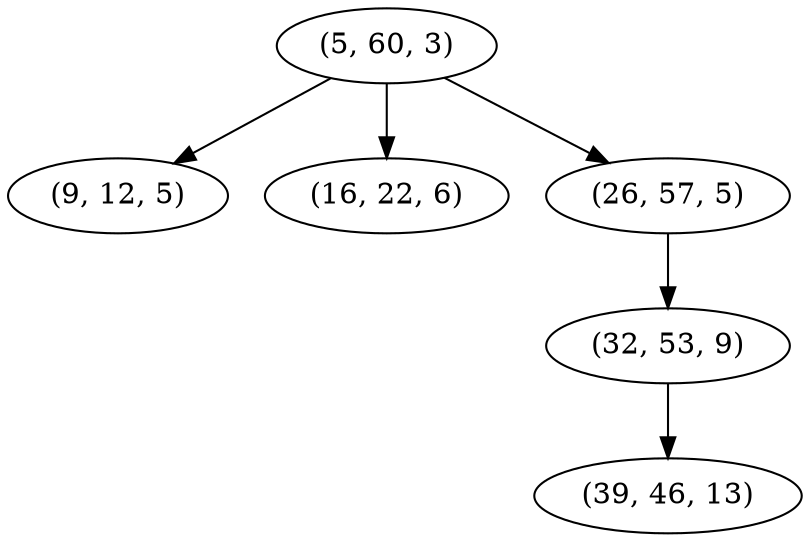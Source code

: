 digraph tree {
    "(5, 60, 3)";
    "(9, 12, 5)";
    "(16, 22, 6)";
    "(26, 57, 5)";
    "(32, 53, 9)";
    "(39, 46, 13)";
    "(5, 60, 3)" -> "(9, 12, 5)";
    "(5, 60, 3)" -> "(16, 22, 6)";
    "(5, 60, 3)" -> "(26, 57, 5)";
    "(26, 57, 5)" -> "(32, 53, 9)";
    "(32, 53, 9)" -> "(39, 46, 13)";
}

